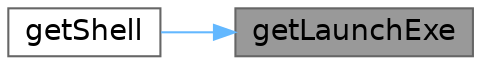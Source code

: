 digraph "getLaunchExe"
{
 // LATEX_PDF_SIZE
  bgcolor="transparent";
  edge [fontname=Helvetica,fontsize=14,labelfontname=Helvetica,labelfontsize=14];
  node [fontname=Helvetica,fontsize=14,shape=box,height=0.2,width=0.4];
  rankdir="RL";
  Node1 [id="Node000001",label="getLaunchExe",height=0.2,width=0.4,color="gray40", fillcolor="grey60", style="filled", fontcolor="black",tooltip=" "];
  Node1 -> Node2 [id="edge1_Node000001_Node000002",dir="back",color="steelblue1",style="solid",tooltip=" "];
  Node2 [id="Node000002",label="getShell",height=0.2,width=0.4,color="grey40", fillcolor="white", style="filled",URL="$d6/d0c/classToolConsoleZ.html#ae5f0e93d289d6ac56450801d84d07f17",tooltip=" "];
}
